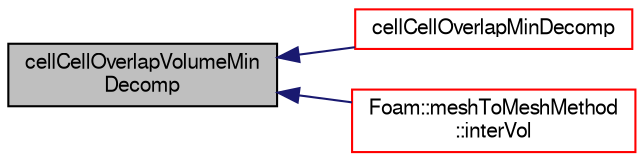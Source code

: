 digraph "cellCellOverlapVolumeMinDecomp"
{
  bgcolor="transparent";
  edge [fontname="FreeSans",fontsize="10",labelfontname="FreeSans",labelfontsize="10"];
  node [fontname="FreeSans",fontsize="10",shape=record];
  rankdir="LR";
  Node550 [label="cellCellOverlapVolumeMin\lDecomp",height=0.2,width=0.4,color="black", fillcolor="grey75", style="filled", fontcolor="black"];
  Node550 -> Node551 [dir="back",color="midnightblue",fontsize="10",style="solid",fontname="FreeSans"];
  Node551 [label="cellCellOverlapMinDecomp",height=0.2,width=0.4,color="red",URL="$a25482.html#adada80d4c5dabf1bb76d53a6d1c984c3",tooltip="Return true if olverlap volume is greater than threshold. "];
  Node550 -> Node555 [dir="back",color="midnightblue",fontsize="10",style="solid",fontname="FreeSans"];
  Node555 [label="Foam::meshToMeshMethod\l::interVol",height=0.2,width=0.4,color="red",URL="$a29250.html#a2047b6b6d5ee875509e1c31da607213f",tooltip="Return the intersection volume between two cells. "];
}
